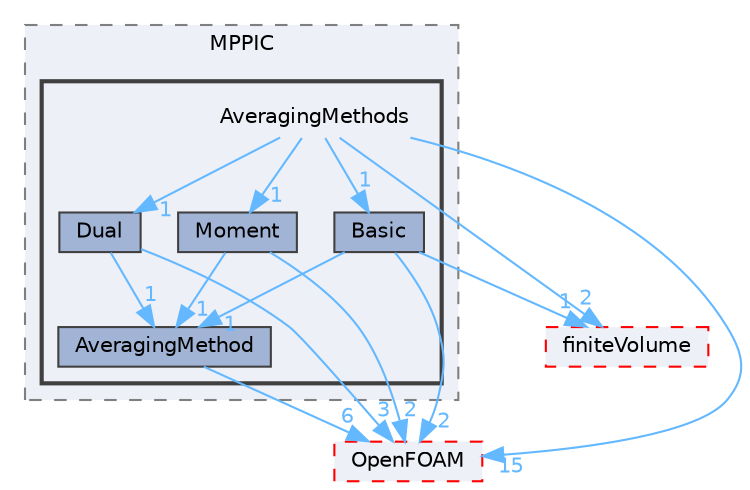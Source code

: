 digraph "src/lagrangian/intermediate/submodels/MPPIC/AveragingMethods"
{
 // LATEX_PDF_SIZE
  bgcolor="transparent";
  edge [fontname=Helvetica,fontsize=10,labelfontname=Helvetica,labelfontsize=10];
  node [fontname=Helvetica,fontsize=10,shape=box,height=0.2,width=0.4];
  compound=true
  subgraph clusterdir_a5b7b518592fef4af5ad7ba70d45069c {
    graph [ bgcolor="#edf0f7", pencolor="grey50", label="MPPIC", fontname=Helvetica,fontsize=10 style="filled,dashed", URL="dir_a5b7b518592fef4af5ad7ba70d45069c.html",tooltip=""]
  subgraph clusterdir_fbd1c672053200686ab1ea737c0ac70f {
    graph [ bgcolor="#edf0f7", pencolor="grey25", label="", fontname=Helvetica,fontsize=10 style="filled,bold", URL="dir_fbd1c672053200686ab1ea737c0ac70f.html",tooltip=""]
    dir_fbd1c672053200686ab1ea737c0ac70f [shape=plaintext, label="AveragingMethods"];
  dir_44fe314bd3eabdc3f2842be49904b40c [label="AveragingMethod", fillcolor="#a2b4d6", color="grey25", style="filled", URL="dir_44fe314bd3eabdc3f2842be49904b40c.html",tooltip=""];
  dir_02a84b798d339fac25c67d6f53d95db5 [label="Basic", fillcolor="#a2b4d6", color="grey25", style="filled", URL="dir_02a84b798d339fac25c67d6f53d95db5.html",tooltip=""];
  dir_b443ca74b09eb82123f50e268812d510 [label="Dual", fillcolor="#a2b4d6", color="grey25", style="filled", URL="dir_b443ca74b09eb82123f50e268812d510.html",tooltip=""];
  dir_46600158898e5d0250b07068d33cf61e [label="Moment", fillcolor="#a2b4d6", color="grey25", style="filled", URL="dir_46600158898e5d0250b07068d33cf61e.html",tooltip=""];
  }
  }
  dir_9bd15774b555cf7259a6fa18f99fe99b [label="finiteVolume", fillcolor="#edf0f7", color="red", style="filled,dashed", URL="dir_9bd15774b555cf7259a6fa18f99fe99b.html",tooltip=""];
  dir_c5473ff19b20e6ec4dfe5c310b3778a8 [label="OpenFOAM", fillcolor="#edf0f7", color="red", style="filled,dashed", URL="dir_c5473ff19b20e6ec4dfe5c310b3778a8.html",tooltip=""];
  dir_fbd1c672053200686ab1ea737c0ac70f->dir_02a84b798d339fac25c67d6f53d95db5 [headlabel="1", labeldistance=1.5 headhref="dir_000175_000212.html" href="dir_000175_000212.html" color="steelblue1" fontcolor="steelblue1"];
  dir_fbd1c672053200686ab1ea737c0ac70f->dir_46600158898e5d0250b07068d33cf61e [headlabel="1", labeldistance=1.5 headhref="dir_000175_002431.html" href="dir_000175_002431.html" color="steelblue1" fontcolor="steelblue1"];
  dir_fbd1c672053200686ab1ea737c0ac70f->dir_9bd15774b555cf7259a6fa18f99fe99b [headlabel="2", labeldistance=1.5 headhref="dir_000175_001387.html" href="dir_000175_001387.html" color="steelblue1" fontcolor="steelblue1"];
  dir_fbd1c672053200686ab1ea737c0ac70f->dir_b443ca74b09eb82123f50e268812d510 [headlabel="1", labeldistance=1.5 headhref="dir_000175_001064.html" href="dir_000175_001064.html" color="steelblue1" fontcolor="steelblue1"];
  dir_fbd1c672053200686ab1ea737c0ac70f->dir_c5473ff19b20e6ec4dfe5c310b3778a8 [headlabel="15", labeldistance=1.5 headhref="dir_000175_002695.html" href="dir_000175_002695.html" color="steelblue1" fontcolor="steelblue1"];
  dir_44fe314bd3eabdc3f2842be49904b40c->dir_c5473ff19b20e6ec4dfe5c310b3778a8 [headlabel="6", labeldistance=1.5 headhref="dir_000174_002695.html" href="dir_000174_002695.html" color="steelblue1" fontcolor="steelblue1"];
  dir_02a84b798d339fac25c67d6f53d95db5->dir_44fe314bd3eabdc3f2842be49904b40c [headlabel="1", labeldistance=1.5 headhref="dir_000212_000174.html" href="dir_000212_000174.html" color="steelblue1" fontcolor="steelblue1"];
  dir_02a84b798d339fac25c67d6f53d95db5->dir_9bd15774b555cf7259a6fa18f99fe99b [headlabel="1", labeldistance=1.5 headhref="dir_000212_001387.html" href="dir_000212_001387.html" color="steelblue1" fontcolor="steelblue1"];
  dir_02a84b798d339fac25c67d6f53d95db5->dir_c5473ff19b20e6ec4dfe5c310b3778a8 [headlabel="2", labeldistance=1.5 headhref="dir_000212_002695.html" href="dir_000212_002695.html" color="steelblue1" fontcolor="steelblue1"];
  dir_b443ca74b09eb82123f50e268812d510->dir_44fe314bd3eabdc3f2842be49904b40c [headlabel="1", labeldistance=1.5 headhref="dir_001064_000174.html" href="dir_001064_000174.html" color="steelblue1" fontcolor="steelblue1"];
  dir_b443ca74b09eb82123f50e268812d510->dir_c5473ff19b20e6ec4dfe5c310b3778a8 [headlabel="3", labeldistance=1.5 headhref="dir_001064_002695.html" href="dir_001064_002695.html" color="steelblue1" fontcolor="steelblue1"];
  dir_46600158898e5d0250b07068d33cf61e->dir_44fe314bd3eabdc3f2842be49904b40c [headlabel="1", labeldistance=1.5 headhref="dir_002431_000174.html" href="dir_002431_000174.html" color="steelblue1" fontcolor="steelblue1"];
  dir_46600158898e5d0250b07068d33cf61e->dir_c5473ff19b20e6ec4dfe5c310b3778a8 [headlabel="2", labeldistance=1.5 headhref="dir_002431_002695.html" href="dir_002431_002695.html" color="steelblue1" fontcolor="steelblue1"];
}
